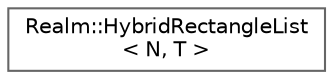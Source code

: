 digraph "Graphical Class Hierarchy"
{
 // LATEX_PDF_SIZE
  bgcolor="transparent";
  edge [fontname=Helvetica,fontsize=10,labelfontname=Helvetica,labelfontsize=10];
  node [fontname=Helvetica,fontsize=10,shape=box,height=0.2,width=0.4];
  rankdir="LR";
  Node0 [id="Node000000",label="Realm::HybridRectangleList\l\< N, T \>",height=0.2,width=0.4,color="grey40", fillcolor="white", style="filled",URL="$classRealm_1_1HybridRectangleList.html",tooltip=" "];
}
